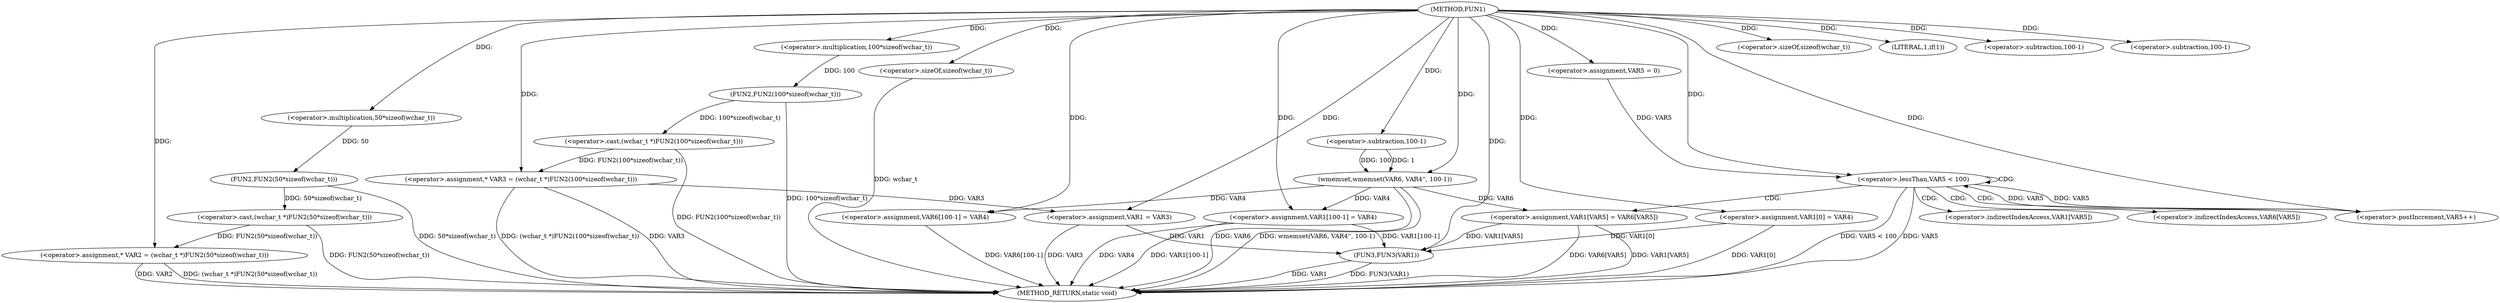 digraph FUN1 {  
"1000100" [label = "(METHOD,FUN1)" ]
"1000176" [label = "(METHOD_RETURN,static void)" ]
"1000104" [label = "(<operator>.assignment,* VAR2 = (wchar_t *)FUN2(50*sizeof(wchar_t)))" ]
"1000106" [label = "(<operator>.cast,(wchar_t *)FUN2(50*sizeof(wchar_t)))" ]
"1000108" [label = "(FUN2,FUN2(50*sizeof(wchar_t)))" ]
"1000109" [label = "(<operator>.multiplication,50*sizeof(wchar_t))" ]
"1000111" [label = "(<operator>.sizeOf,sizeof(wchar_t))" ]
"1000114" [label = "(<operator>.assignment,* VAR3 = (wchar_t *)FUN2(100*sizeof(wchar_t)))" ]
"1000116" [label = "(<operator>.cast,(wchar_t *)FUN2(100*sizeof(wchar_t)))" ]
"1000118" [label = "(FUN2,FUN2(100*sizeof(wchar_t)))" ]
"1000119" [label = "(<operator>.multiplication,100*sizeof(wchar_t))" ]
"1000121" [label = "(<operator>.sizeOf,sizeof(wchar_t))" ]
"1000124" [label = "(LITERAL,1,if(1))" ]
"1000126" [label = "(<operator>.assignment,VAR1 = VAR3)" ]
"1000129" [label = "(<operator>.assignment,VAR1[0] = VAR4)" ]
"1000137" [label = "(wmemset,wmemset(VAR6, VAR4'', 100-1))" ]
"1000140" [label = "(<operator>.subtraction,100-1)" ]
"1000143" [label = "(<operator>.assignment,VAR6[100-1] = VAR4)" ]
"1000146" [label = "(<operator>.subtraction,100-1)" ]
"1000151" [label = "(<operator>.assignment,VAR5 = 0)" ]
"1000154" [label = "(<operator>.lessThan,VAR5 < 100)" ]
"1000157" [label = "(<operator>.postIncrement,VAR5++)" ]
"1000160" [label = "(<operator>.assignment,VAR1[VAR5] = VAR6[VAR5])" ]
"1000167" [label = "(<operator>.assignment,VAR1[100-1] = VAR4)" ]
"1000170" [label = "(<operator>.subtraction,100-1)" ]
"1000174" [label = "(FUN3,FUN3(VAR1))" ]
"1000161" [label = "(<operator>.indirectIndexAccess,VAR1[VAR5])" ]
"1000164" [label = "(<operator>.indirectIndexAccess,VAR6[VAR5])" ]
  "1000106" -> "1000176"  [ label = "DDG: FUN2(50*sizeof(wchar_t))"] 
  "1000104" -> "1000176"  [ label = "DDG: VAR2"] 
  "1000116" -> "1000176"  [ label = "DDG: FUN2(100*sizeof(wchar_t))"] 
  "1000154" -> "1000176"  [ label = "DDG: VAR5 < 100"] 
  "1000167" -> "1000176"  [ label = "DDG: VAR4"] 
  "1000118" -> "1000176"  [ label = "DDG: 100*sizeof(wchar_t)"] 
  "1000167" -> "1000176"  [ label = "DDG: VAR1[100-1]"] 
  "1000129" -> "1000176"  [ label = "DDG: VAR1[0]"] 
  "1000160" -> "1000176"  [ label = "DDG: VAR6[VAR5]"] 
  "1000154" -> "1000176"  [ label = "DDG: VAR5"] 
  "1000143" -> "1000176"  [ label = "DDG: VAR6[100-1]"] 
  "1000114" -> "1000176"  [ label = "DDG: VAR3"] 
  "1000121" -> "1000176"  [ label = "DDG: wchar_t"] 
  "1000126" -> "1000176"  [ label = "DDG: VAR3"] 
  "1000137" -> "1000176"  [ label = "DDG: VAR6"] 
  "1000160" -> "1000176"  [ label = "DDG: VAR1[VAR5]"] 
  "1000114" -> "1000176"  [ label = "DDG: (wchar_t *)FUN2(100*sizeof(wchar_t))"] 
  "1000174" -> "1000176"  [ label = "DDG: FUN3(VAR1)"] 
  "1000137" -> "1000176"  [ label = "DDG: wmemset(VAR6, VAR4'', 100-1)"] 
  "1000104" -> "1000176"  [ label = "DDG: (wchar_t *)FUN2(50*sizeof(wchar_t))"] 
  "1000174" -> "1000176"  [ label = "DDG: VAR1"] 
  "1000108" -> "1000176"  [ label = "DDG: 50*sizeof(wchar_t)"] 
  "1000106" -> "1000104"  [ label = "DDG: FUN2(50*sizeof(wchar_t))"] 
  "1000100" -> "1000104"  [ label = "DDG: "] 
  "1000108" -> "1000106"  [ label = "DDG: 50*sizeof(wchar_t)"] 
  "1000109" -> "1000108"  [ label = "DDG: 50"] 
  "1000100" -> "1000109"  [ label = "DDG: "] 
  "1000100" -> "1000111"  [ label = "DDG: "] 
  "1000116" -> "1000114"  [ label = "DDG: FUN2(100*sizeof(wchar_t))"] 
  "1000100" -> "1000114"  [ label = "DDG: "] 
  "1000118" -> "1000116"  [ label = "DDG: 100*sizeof(wchar_t)"] 
  "1000119" -> "1000118"  [ label = "DDG: 100"] 
  "1000100" -> "1000119"  [ label = "DDG: "] 
  "1000100" -> "1000121"  [ label = "DDG: "] 
  "1000100" -> "1000124"  [ label = "DDG: "] 
  "1000114" -> "1000126"  [ label = "DDG: VAR3"] 
  "1000100" -> "1000126"  [ label = "DDG: "] 
  "1000100" -> "1000129"  [ label = "DDG: "] 
  "1000100" -> "1000137"  [ label = "DDG: "] 
  "1000140" -> "1000137"  [ label = "DDG: 100"] 
  "1000140" -> "1000137"  [ label = "DDG: 1"] 
  "1000100" -> "1000140"  [ label = "DDG: "] 
  "1000137" -> "1000143"  [ label = "DDG: VAR4"] 
  "1000100" -> "1000143"  [ label = "DDG: "] 
  "1000100" -> "1000146"  [ label = "DDG: "] 
  "1000100" -> "1000151"  [ label = "DDG: "] 
  "1000151" -> "1000154"  [ label = "DDG: VAR5"] 
  "1000157" -> "1000154"  [ label = "DDG: VAR5"] 
  "1000100" -> "1000154"  [ label = "DDG: "] 
  "1000154" -> "1000157"  [ label = "DDG: VAR5"] 
  "1000100" -> "1000157"  [ label = "DDG: "] 
  "1000137" -> "1000160"  [ label = "DDG: VAR6"] 
  "1000100" -> "1000167"  [ label = "DDG: "] 
  "1000137" -> "1000167"  [ label = "DDG: VAR4"] 
  "1000100" -> "1000170"  [ label = "DDG: "] 
  "1000126" -> "1000174"  [ label = "DDG: VAR1"] 
  "1000160" -> "1000174"  [ label = "DDG: VAR1[VAR5]"] 
  "1000167" -> "1000174"  [ label = "DDG: VAR1[100-1]"] 
  "1000129" -> "1000174"  [ label = "DDG: VAR1[0]"] 
  "1000100" -> "1000174"  [ label = "DDG: "] 
  "1000154" -> "1000154"  [ label = "CDG: "] 
  "1000154" -> "1000161"  [ label = "CDG: "] 
  "1000154" -> "1000160"  [ label = "CDG: "] 
  "1000154" -> "1000164"  [ label = "CDG: "] 
  "1000154" -> "1000157"  [ label = "CDG: "] 
}
